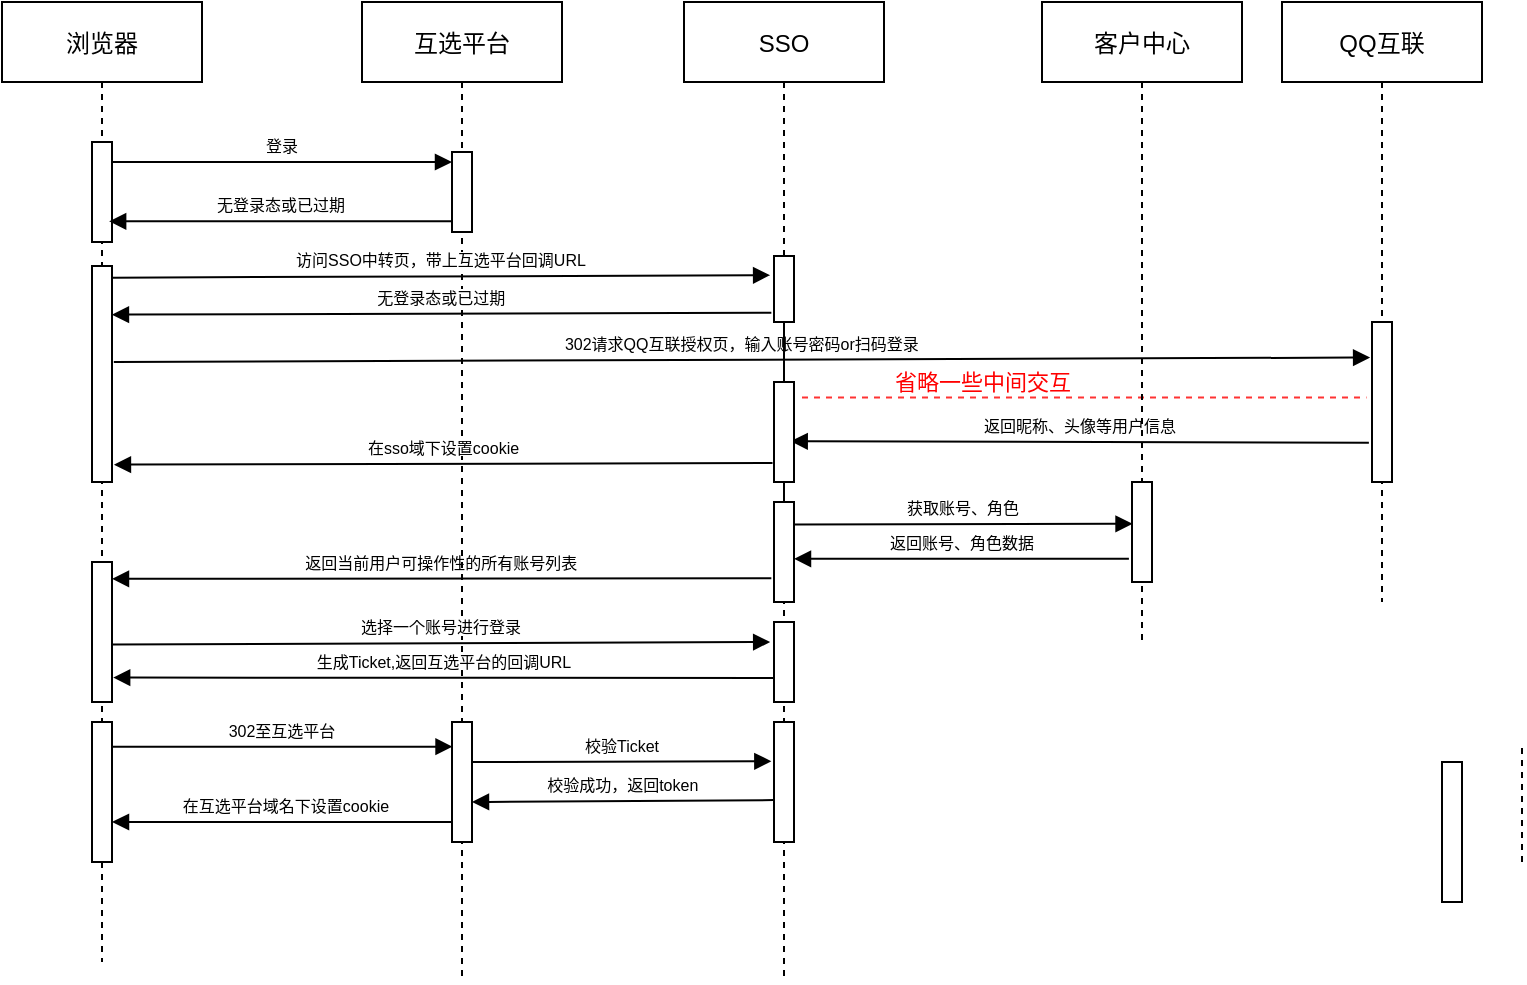 <mxfile version="20.3.2" type="github">
  <diagram id="kgpKYQtTHZ0yAKxKKP6v" name="Page-1">
    <mxGraphModel dx="1252" dy="684" grid="1" gridSize="10" guides="1" tooltips="1" connect="1" arrows="1" fold="1" page="1" pageScale="1" pageWidth="850" pageHeight="1100" math="0" shadow="0">
      <root>
        <mxCell id="0" />
        <mxCell id="1" parent="0" />
        <mxCell id="3nuBFxr9cyL0pnOWT2aG-1" value="浏览器" style="shape=umlLifeline;perimeter=lifelinePerimeter;container=1;collapsible=0;recursiveResize=0;rounded=0;shadow=0;strokeWidth=1;" parent="1" vertex="1">
          <mxGeometry x="80" y="80" width="100" height="480" as="geometry" />
        </mxCell>
        <mxCell id="3nuBFxr9cyL0pnOWT2aG-2" value="" style="points=[];perimeter=orthogonalPerimeter;rounded=0;shadow=0;strokeWidth=1;" parent="3nuBFxr9cyL0pnOWT2aG-1" vertex="1">
          <mxGeometry x="45" y="70" width="10" height="50" as="geometry" />
        </mxCell>
        <mxCell id="gTMIDDqGIHfyxpJOmLNc-49" value="返回当前用户可操作性的所有账号列表" style="verticalAlign=bottom;endArrow=block;shadow=0;strokeWidth=1;fontSize=8;exitX=-0.133;exitY=0.762;exitDx=0;exitDy=0;exitPerimeter=0;" edge="1" parent="3nuBFxr9cyL0pnOWT2aG-1" source="gTMIDDqGIHfyxpJOmLNc-48">
          <mxGeometry relative="1" as="geometry">
            <mxPoint x="222.45" y="288.4" as="sourcePoint" />
            <mxPoint x="55" y="288.4" as="targetPoint" />
          </mxGeometry>
        </mxCell>
        <mxCell id="gTMIDDqGIHfyxpJOmLNc-57" value="" style="points=[];perimeter=orthogonalPerimeter;rounded=0;shadow=0;strokeWidth=1;" vertex="1" parent="3nuBFxr9cyL0pnOWT2aG-1">
          <mxGeometry x="45" y="360" width="10" height="70" as="geometry" />
        </mxCell>
        <mxCell id="gTMIDDqGIHfyxpJOmLNc-62" value="在互选平台域名下设置cookie" style="verticalAlign=bottom;endArrow=block;shadow=0;strokeWidth=1;fontSize=8;" edge="1" parent="3nuBFxr9cyL0pnOWT2aG-1" source="3nuBFxr9cyL0pnOWT2aG-5">
          <mxGeometry relative="1" as="geometry">
            <mxPoint x="205.88" y="409.06" as="sourcePoint" />
            <mxPoint x="55" y="410" as="targetPoint" />
          </mxGeometry>
        </mxCell>
        <mxCell id="3nuBFxr9cyL0pnOWT2aG-5" value="互选平台" style="shape=umlLifeline;perimeter=lifelinePerimeter;container=1;collapsible=0;recursiveResize=0;rounded=0;shadow=0;strokeWidth=1;" parent="1" vertex="1">
          <mxGeometry x="260" y="80" width="100" height="490" as="geometry" />
        </mxCell>
        <mxCell id="gTMIDDqGIHfyxpJOmLNc-7" value="" style="points=[];perimeter=orthogonalPerimeter;rounded=0;shadow=0;strokeWidth=1;" vertex="1" parent="3nuBFxr9cyL0pnOWT2aG-5">
          <mxGeometry x="45" y="75" width="10" height="40" as="geometry" />
        </mxCell>
        <mxCell id="gTMIDDqGIHfyxpJOmLNc-52" value="生成Ticket,返回互选平台的回调URL" style="verticalAlign=bottom;endArrow=block;shadow=0;strokeWidth=1;fontSize=8;exitX=-0.155;exitY=0.48;exitDx=0;exitDy=0;exitPerimeter=0;entryX=1.058;entryY=0.642;entryDx=0;entryDy=0;entryPerimeter=0;" edge="1" parent="3nuBFxr9cyL0pnOWT2aG-5">
          <mxGeometry relative="1" as="geometry">
            <mxPoint x="206.0" y="338.0" as="sourcePoint" />
            <mxPoint x="-124.42" y="337.78" as="targetPoint" />
          </mxGeometry>
        </mxCell>
        <mxCell id="gTMIDDqGIHfyxpJOmLNc-61" value="校验成功，返回token" style="verticalAlign=bottom;endArrow=block;shadow=0;strokeWidth=1;fontSize=8;exitX=-0.012;exitY=0.651;exitDx=0;exitDy=0;exitPerimeter=0;" edge="1" parent="3nuBFxr9cyL0pnOWT2aG-5" source="gTMIDDqGIHfyxpJOmLNc-60">
          <mxGeometry relative="1" as="geometry">
            <mxPoint x="200" y="400" as="sourcePoint" />
            <mxPoint x="55" y="400.0" as="targetPoint" />
          </mxGeometry>
        </mxCell>
        <mxCell id="3nuBFxr9cyL0pnOWT2aG-8" value="登录" style="verticalAlign=bottom;endArrow=block;entryX=0;entryY=0;shadow=0;strokeWidth=1;fontSize=8;" parent="1" source="3nuBFxr9cyL0pnOWT2aG-2" edge="1">
          <mxGeometry relative="1" as="geometry">
            <mxPoint x="235" y="160" as="sourcePoint" />
            <mxPoint x="305" y="160" as="targetPoint" />
          </mxGeometry>
        </mxCell>
        <mxCell id="3nuBFxr9cyL0pnOWT2aG-9" value="无登录态或已过期" style="verticalAlign=bottom;endArrow=block;entryX=0.857;entryY=0.793;shadow=0;strokeWidth=1;entryDx=0;entryDy=0;entryPerimeter=0;fontSize=8;" parent="1" target="3nuBFxr9cyL0pnOWT2aG-2" edge="1">
          <mxGeometry relative="1" as="geometry">
            <mxPoint x="305" y="189.65" as="sourcePoint" />
            <mxPoint x="140" y="200" as="targetPoint" />
          </mxGeometry>
        </mxCell>
        <mxCell id="gTMIDDqGIHfyxpJOmLNc-3" value="QQ互联" style="shape=umlLifeline;perimeter=lifelinePerimeter;container=1;collapsible=0;recursiveResize=0;rounded=0;shadow=0;strokeWidth=1;" vertex="1" parent="1">
          <mxGeometry x="720" y="80" width="100" height="300" as="geometry" />
        </mxCell>
        <mxCell id="gTMIDDqGIHfyxpJOmLNc-35" value="" style="points=[];perimeter=orthogonalPerimeter;rounded=0;shadow=0;strokeWidth=1;" vertex="1" parent="gTMIDDqGIHfyxpJOmLNc-3">
          <mxGeometry x="45" y="160" width="10" height="80" as="geometry" />
        </mxCell>
        <mxCell id="gTMIDDqGIHfyxpJOmLNc-6" value="访问SSO中转页，带上互选平台回调URL" style="verticalAlign=bottom;endArrow=block;shadow=0;strokeWidth=1;exitX=0.997;exitY=0.171;exitDx=0;exitDy=0;exitPerimeter=0;fontSize=8;entryX=-0.194;entryY=0.291;entryDx=0;entryDy=0;entryPerimeter=0;" edge="1" parent="1">
          <mxGeometry relative="1" as="geometry">
            <mxPoint x="134.97" y="217.814" as="sourcePoint" />
            <mxPoint x="464.06" y="216.603" as="targetPoint" />
          </mxGeometry>
        </mxCell>
        <mxCell id="gTMIDDqGIHfyxpJOmLNc-9" value="无登录态或已过期" style="verticalAlign=bottom;endArrow=block;shadow=0;strokeWidth=1;fontSize=8;entryX=0.997;entryY=0.12;entryDx=0;entryDy=0;entryPerimeter=0;exitX=-0.133;exitY=0.86;exitDx=0;exitDy=0;exitPerimeter=0;" edge="1" parent="1">
          <mxGeometry relative="1" as="geometry">
            <mxPoint x="464.67" y="235.38" as="sourcePoint" />
            <mxPoint x="134.97" y="236.32" as="targetPoint" />
          </mxGeometry>
        </mxCell>
        <mxCell id="gTMIDDqGIHfyxpJOmLNc-15" value="" style="points=[];perimeter=orthogonalPerimeter;rounded=0;shadow=0;strokeWidth=1;" vertex="1" parent="1">
          <mxGeometry x="125" y="212" width="10" height="108" as="geometry" />
        </mxCell>
        <mxCell id="gTMIDDqGIHfyxpJOmLNc-16" value="302请求QQ互联授权页，输入账号密码or扫码登录" style="verticalAlign=bottom;endArrow=block;shadow=0;strokeWidth=1;exitX=0.997;exitY=0.171;exitDx=0;exitDy=0;exitPerimeter=0;fontSize=8;entryX=-0.094;entryY=0.611;entryDx=0;entryDy=0;entryPerimeter=0;" edge="1" parent="1">
          <mxGeometry relative="1" as="geometry">
            <mxPoint x="135.91" y="260.004" as="sourcePoint" />
            <mxPoint x="764.06" y="257.76" as="targetPoint" />
          </mxGeometry>
        </mxCell>
        <mxCell id="gTMIDDqGIHfyxpJOmLNc-18" value="返回昵称、头像等用户信息" style="verticalAlign=bottom;endArrow=block;shadow=0;strokeWidth=1;fontSize=8;exitX=-0.155;exitY=0.877;exitDx=0;exitDy=0;exitPerimeter=0;entryX=0.836;entryY=0.423;entryDx=0;entryDy=0;entryPerimeter=0;" edge="1" parent="1">
          <mxGeometry relative="1" as="geometry">
            <mxPoint x="763.45" y="300.32" as="sourcePoint" />
            <mxPoint x="474.36" y="299.61" as="targetPoint" />
          </mxGeometry>
        </mxCell>
        <mxCell id="gTMIDDqGIHfyxpJOmLNc-21" value="&lt;font color=&quot;#ff0000&quot; style=&quot;font-size: 11px;&quot;&gt;省略一些中间交互&lt;/font&gt;" style="text;html=1;resizable=0;autosize=1;align=center;verticalAlign=middle;points=[];fillColor=none;strokeColor=none;rounded=0;fontSize=8;" vertex="1" parent="1">
          <mxGeometry x="510" y="255" width="120" height="30" as="geometry" />
        </mxCell>
        <mxCell id="gTMIDDqGIHfyxpJOmLNc-23" value="" style="endArrow=none;dashed=1;html=1;rounded=0;fontSize=10;fontColor=#FF0000;entryX=-0.276;entryY=0.736;entryDx=0;entryDy=0;entryPerimeter=0;exitX=1.4;exitY=0.111;exitDx=0;exitDy=0;exitPerimeter=0;strokeColor=#FF3333;" edge="1" parent="1">
          <mxGeometry width="50" height="50" relative="1" as="geometry">
            <mxPoint x="480" y="277.77" as="sourcePoint" />
            <mxPoint x="762.24" y="277.76" as="targetPoint" />
          </mxGeometry>
        </mxCell>
        <mxCell id="gTMIDDqGIHfyxpJOmLNc-24" value="在sso域下设置cookie" style="verticalAlign=bottom;endArrow=block;shadow=0;strokeWidth=1;fontSize=8;entryX=0.997;entryY=0.12;entryDx=0;entryDy=0;entryPerimeter=0;exitX=-0.073;exitY=0.579;exitDx=0;exitDy=0;exitPerimeter=0;" edge="1" parent="1">
          <mxGeometry relative="1" as="geometry">
            <mxPoint x="465.27" y="310.53" as="sourcePoint" />
            <mxPoint x="135.97" y="311.32" as="targetPoint" />
          </mxGeometry>
        </mxCell>
        <mxCell id="gTMIDDqGIHfyxpJOmLNc-25" value="SSO" style="shape=umlLifeline;perimeter=lifelinePerimeter;container=1;collapsible=0;recursiveResize=0;rounded=0;shadow=0;strokeWidth=1;" vertex="1" parent="1">
          <mxGeometry x="421" y="80" width="100" height="490" as="geometry" />
        </mxCell>
        <mxCell id="gTMIDDqGIHfyxpJOmLNc-50" value="" style="points=[];perimeter=orthogonalPerimeter;rounded=0;shadow=0;strokeWidth=1;" vertex="1" parent="gTMIDDqGIHfyxpJOmLNc-25">
          <mxGeometry x="45" y="310" width="10" height="40" as="geometry" />
        </mxCell>
        <mxCell id="gTMIDDqGIHfyxpJOmLNc-59" value="校验Ticket" style="verticalAlign=bottom;endArrow=block;shadow=0;strokeWidth=1;fontSize=8;entryX=-0.133;entryY=0.327;entryDx=0;entryDy=0;entryPerimeter=0;" edge="1" parent="gTMIDDqGIHfyxpJOmLNc-25" target="gTMIDDqGIHfyxpJOmLNc-60">
          <mxGeometry relative="1" as="geometry">
            <mxPoint x="-106" y="380.0" as="sourcePoint" />
            <mxPoint x="64.27" y="380.0" as="targetPoint" />
          </mxGeometry>
        </mxCell>
        <mxCell id="gTMIDDqGIHfyxpJOmLNc-60" value="" style="points=[];perimeter=orthogonalPerimeter;rounded=0;shadow=0;strokeWidth=1;" vertex="1" parent="gTMIDDqGIHfyxpJOmLNc-25">
          <mxGeometry x="45" y="360" width="10" height="60" as="geometry" />
        </mxCell>
        <mxCell id="gTMIDDqGIHfyxpJOmLNc-29" value="" style="endArrow=none;dashed=1;html=1;rounded=0;strokeColor=#000000;fontSize=8;fontColor=#FF0000;startArrow=none;" edge="1" parent="1" source="gTMIDDqGIHfyxpJOmLNc-38">
          <mxGeometry width="50" height="50" relative="1" as="geometry">
            <mxPoint x="470" y="520" as="sourcePoint" />
            <mxPoint x="471" y="240" as="targetPoint" />
          </mxGeometry>
        </mxCell>
        <mxCell id="gTMIDDqGIHfyxpJOmLNc-30" value="" style="endArrow=none;dashed=1;html=1;rounded=0;strokeColor=#000000;fontSize=8;fontColor=#FF0000;" edge="1" parent="1">
          <mxGeometry width="50" height="50" relative="1" as="geometry">
            <mxPoint x="840" y="510" as="sourcePoint" />
            <mxPoint x="840" y="450" as="targetPoint" />
          </mxGeometry>
        </mxCell>
        <mxCell id="gTMIDDqGIHfyxpJOmLNc-32" value="客户中心" style="shape=umlLifeline;perimeter=lifelinePerimeter;container=1;collapsible=0;recursiveResize=0;rounded=0;shadow=0;strokeWidth=1;" vertex="1" parent="1">
          <mxGeometry x="600" y="80" width="100" height="320" as="geometry" />
        </mxCell>
        <mxCell id="gTMIDDqGIHfyxpJOmLNc-37" value="" style="points=[];perimeter=orthogonalPerimeter;rounded=0;shadow=0;strokeWidth=1;" vertex="1" parent="1">
          <mxGeometry x="800" y="460" width="10" height="70" as="geometry" />
        </mxCell>
        <mxCell id="gTMIDDqGIHfyxpJOmLNc-38" value="" style="points=[];perimeter=orthogonalPerimeter;rounded=0;shadow=0;strokeWidth=1;" vertex="1" parent="1">
          <mxGeometry x="466" y="270" width="10" height="50" as="geometry" />
        </mxCell>
        <mxCell id="gTMIDDqGIHfyxpJOmLNc-39" value="" style="endArrow=none;dashed=1;html=1;rounded=0;strokeColor=#000000;fontSize=8;fontColor=#FF0000;startArrow=none;" edge="1" parent="1" target="gTMIDDqGIHfyxpJOmLNc-38">
          <mxGeometry width="50" height="50" relative="1" as="geometry">
            <mxPoint x="471" y="330" as="sourcePoint" />
            <mxPoint x="471" y="240" as="targetPoint" />
          </mxGeometry>
        </mxCell>
        <mxCell id="gTMIDDqGIHfyxpJOmLNc-36" value="获取账号、角色" style="verticalAlign=bottom;endArrow=block;shadow=0;strokeWidth=1;exitX=0.997;exitY=0.171;exitDx=0;exitDy=0;exitPerimeter=0;fontSize=8;entryX=0.027;entryY=0.261;entryDx=0;entryDy=0;entryPerimeter=0;" edge="1" parent="1">
          <mxGeometry relative="1" as="geometry">
            <mxPoint x="476.0" y="341.214" as="sourcePoint" />
            <mxPoint x="645.27" y="340.88" as="targetPoint" />
          </mxGeometry>
        </mxCell>
        <mxCell id="gTMIDDqGIHfyxpJOmLNc-42" value="返回账号、角色数据" style="verticalAlign=bottom;endArrow=block;shadow=0;strokeWidth=1;fontSize=8;exitX=-0.155;exitY=0.48;exitDx=0;exitDy=0;exitPerimeter=0;" edge="1" parent="1">
          <mxGeometry relative="1" as="geometry">
            <mxPoint x="643.45" y="358.4" as="sourcePoint" />
            <mxPoint x="476" y="358.4" as="targetPoint" />
          </mxGeometry>
        </mxCell>
        <mxCell id="gTMIDDqGIHfyxpJOmLNc-44" value="" style="points=[];perimeter=orthogonalPerimeter;rounded=0;shadow=0;strokeWidth=1;" vertex="1" parent="1">
          <mxGeometry x="645" y="320" width="10" height="50" as="geometry" />
        </mxCell>
        <mxCell id="gTMIDDqGIHfyxpJOmLNc-45" value="" style="points=[];perimeter=orthogonalPerimeter;rounded=0;shadow=0;strokeWidth=1;" vertex="1" parent="1">
          <mxGeometry x="466" y="207" width="10" height="33" as="geometry" />
        </mxCell>
        <mxCell id="gTMIDDqGIHfyxpJOmLNc-48" value="" style="points=[];perimeter=orthogonalPerimeter;rounded=0;shadow=0;strokeWidth=1;" vertex="1" parent="1">
          <mxGeometry x="466" y="330" width="10" height="50" as="geometry" />
        </mxCell>
        <mxCell id="gTMIDDqGIHfyxpJOmLNc-51" value="选择一个账号进行登录" style="verticalAlign=bottom;endArrow=block;shadow=0;strokeWidth=1;exitX=0.997;exitY=0.171;exitDx=0;exitDy=0;exitPerimeter=0;fontSize=8;entryX=-0.194;entryY=0.291;entryDx=0;entryDy=0;entryPerimeter=0;" edge="1" parent="1">
          <mxGeometry relative="1" as="geometry">
            <mxPoint x="135.0" y="401.214" as="sourcePoint" />
            <mxPoint x="464.09" y="400.003" as="targetPoint" />
          </mxGeometry>
        </mxCell>
        <mxCell id="gTMIDDqGIHfyxpJOmLNc-54" value="" style="points=[];perimeter=orthogonalPerimeter;rounded=0;shadow=0;strokeWidth=1;" vertex="1" parent="1">
          <mxGeometry x="125" y="360" width="10" height="70" as="geometry" />
        </mxCell>
        <mxCell id="gTMIDDqGIHfyxpJOmLNc-56" value="302至互选平台" style="verticalAlign=bottom;endArrow=block;shadow=0;strokeWidth=1;fontSize=8;entryX=0.027;entryY=0.559;entryDx=0;entryDy=0;entryPerimeter=0;" edge="1" parent="1" source="gTMIDDqGIHfyxpJOmLNc-57">
          <mxGeometry relative="1" as="geometry">
            <mxPoint x="140" y="450" as="sourcePoint" />
            <mxPoint x="305.27" y="452.36" as="targetPoint" />
          </mxGeometry>
        </mxCell>
        <mxCell id="gTMIDDqGIHfyxpJOmLNc-58" value="" style="points=[];perimeter=orthogonalPerimeter;rounded=0;shadow=0;strokeWidth=1;" vertex="1" parent="1">
          <mxGeometry x="305" y="440" width="10" height="60" as="geometry" />
        </mxCell>
      </root>
    </mxGraphModel>
  </diagram>
</mxfile>
